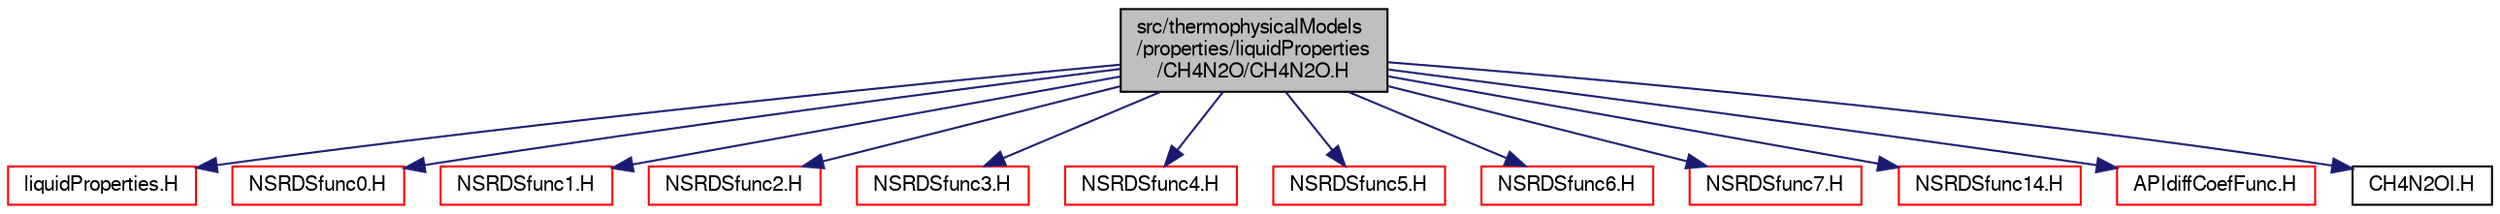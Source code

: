digraph "src/thermophysicalModels/properties/liquidProperties/CH4N2O/CH4N2O.H"
{
  bgcolor="transparent";
  edge [fontname="FreeSans",fontsize="10",labelfontname="FreeSans",labelfontsize="10"];
  node [fontname="FreeSans",fontsize="10",shape=record];
  Node1 [label="src/thermophysicalModels\l/properties/liquidProperties\l/CH4N2O/CH4N2O.H",height=0.2,width=0.4,color="black", fillcolor="grey75", style="filled" fontcolor="black"];
  Node1 -> Node2 [color="midnightblue",fontsize="10",style="solid",fontname="FreeSans"];
  Node2 [label="liquidProperties.H",height=0.2,width=0.4,color="red",URL="$a09599.html"];
  Node1 -> Node3 [color="midnightblue",fontsize="10",style="solid",fontname="FreeSans"];
  Node3 [label="NSRDSfunc0.H",height=0.2,width=0.4,color="red",URL="$a09888.html"];
  Node1 -> Node4 [color="midnightblue",fontsize="10",style="solid",fontname="FreeSans"];
  Node4 [label="NSRDSfunc1.H",height=0.2,width=0.4,color="red",URL="$a09890.html"];
  Node1 -> Node5 [color="midnightblue",fontsize="10",style="solid",fontname="FreeSans"];
  Node5 [label="NSRDSfunc2.H",height=0.2,width=0.4,color="red",URL="$a09894.html"];
  Node1 -> Node6 [color="midnightblue",fontsize="10",style="solid",fontname="FreeSans"];
  Node6 [label="NSRDSfunc3.H",height=0.2,width=0.4,color="red",URL="$a09896.html"];
  Node1 -> Node7 [color="midnightblue",fontsize="10",style="solid",fontname="FreeSans"];
  Node7 [label="NSRDSfunc4.H",height=0.2,width=0.4,color="red",URL="$a09898.html"];
  Node1 -> Node8 [color="midnightblue",fontsize="10",style="solid",fontname="FreeSans"];
  Node8 [label="NSRDSfunc5.H",height=0.2,width=0.4,color="red",URL="$a09900.html"];
  Node1 -> Node9 [color="midnightblue",fontsize="10",style="solid",fontname="FreeSans"];
  Node9 [label="NSRDSfunc6.H",height=0.2,width=0.4,color="red",URL="$a09902.html"];
  Node1 -> Node10 [color="midnightblue",fontsize="10",style="solid",fontname="FreeSans"];
  Node10 [label="NSRDSfunc7.H",height=0.2,width=0.4,color="red",URL="$a09904.html"];
  Node1 -> Node11 [color="midnightblue",fontsize="10",style="solid",fontname="FreeSans"];
  Node11 [label="NSRDSfunc14.H",height=0.2,width=0.4,color="red",URL="$a09892.html"];
  Node1 -> Node12 [color="midnightblue",fontsize="10",style="solid",fontname="FreeSans"];
  Node12 [label="APIdiffCoefFunc.H",height=0.2,width=0.4,color="red",URL="$a09886.html"];
  Node1 -> Node13 [color="midnightblue",fontsize="10",style="solid",fontname="FreeSans"];
  Node13 [label="CH4N2OI.H",height=0.2,width=0.4,color="black",URL="$a09585.html"];
}

